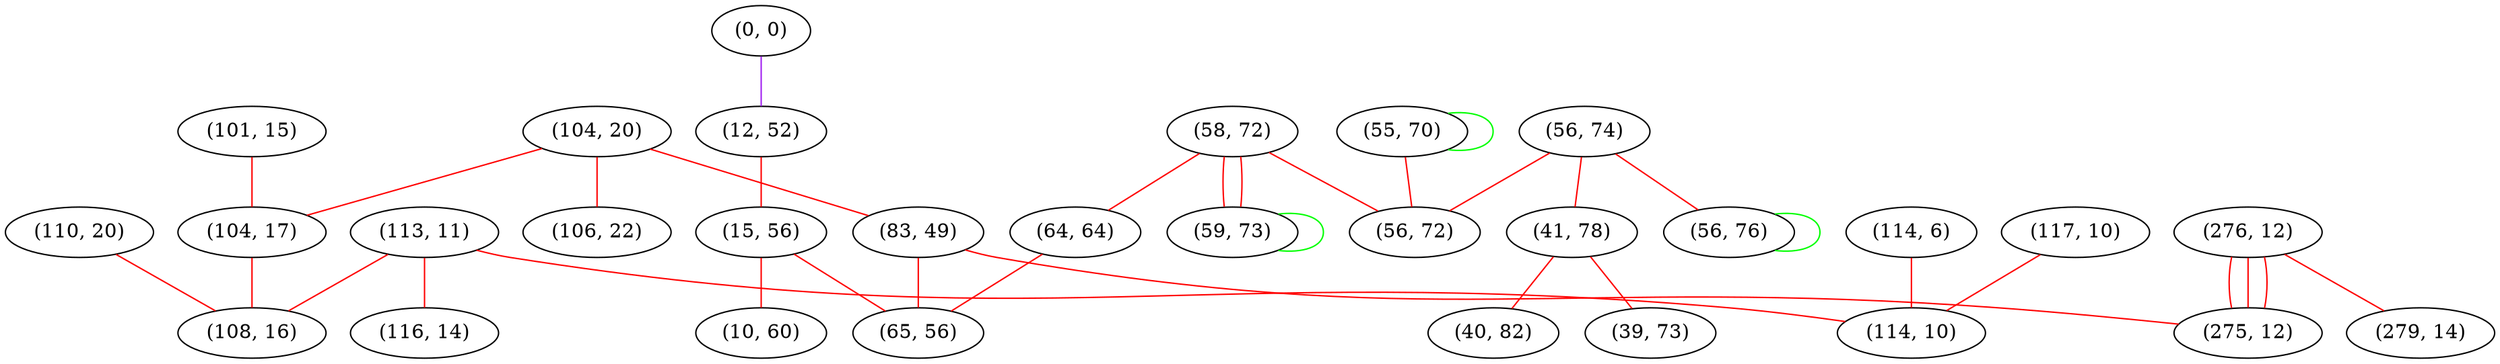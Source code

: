 graph "" {
"(113, 11)";
"(114, 6)";
"(104, 20)";
"(58, 72)";
"(64, 64)";
"(55, 70)";
"(106, 22)";
"(56, 74)";
"(276, 12)";
"(41, 78)";
"(83, 49)";
"(0, 0)";
"(101, 15)";
"(104, 17)";
"(110, 20)";
"(59, 73)";
"(116, 14)";
"(39, 73)";
"(12, 52)";
"(15, 56)";
"(279, 14)";
"(117, 10)";
"(40, 82)";
"(56, 76)";
"(65, 56)";
"(56, 72)";
"(275, 12)";
"(108, 16)";
"(114, 10)";
"(10, 60)";
"(113, 11)" -- "(114, 10)"  [color=red, key=0, weight=1];
"(113, 11)" -- "(116, 14)"  [color=red, key=0, weight=1];
"(113, 11)" -- "(108, 16)"  [color=red, key=0, weight=1];
"(114, 6)" -- "(114, 10)"  [color=red, key=0, weight=1];
"(104, 20)" -- "(106, 22)"  [color=red, key=0, weight=1];
"(104, 20)" -- "(104, 17)"  [color=red, key=0, weight=1];
"(104, 20)" -- "(83, 49)"  [color=red, key=0, weight=1];
"(58, 72)" -- "(64, 64)"  [color=red, key=0, weight=1];
"(58, 72)" -- "(59, 73)"  [color=red, key=0, weight=1];
"(58, 72)" -- "(59, 73)"  [color=red, key=1, weight=1];
"(58, 72)" -- "(56, 72)"  [color=red, key=0, weight=1];
"(64, 64)" -- "(65, 56)"  [color=red, key=0, weight=1];
"(55, 70)" -- "(55, 70)"  [color=green, key=0, weight=2];
"(55, 70)" -- "(56, 72)"  [color=red, key=0, weight=1];
"(56, 74)" -- "(56, 72)"  [color=red, key=0, weight=1];
"(56, 74)" -- "(41, 78)"  [color=red, key=0, weight=1];
"(56, 74)" -- "(56, 76)"  [color=red, key=0, weight=1];
"(276, 12)" -- "(279, 14)"  [color=red, key=0, weight=1];
"(276, 12)" -- "(275, 12)"  [color=red, key=0, weight=1];
"(276, 12)" -- "(275, 12)"  [color=red, key=1, weight=1];
"(276, 12)" -- "(275, 12)"  [color=red, key=2, weight=1];
"(41, 78)" -- "(39, 73)"  [color=red, key=0, weight=1];
"(41, 78)" -- "(40, 82)"  [color=red, key=0, weight=1];
"(83, 49)" -- "(65, 56)"  [color=red, key=0, weight=1];
"(83, 49)" -- "(275, 12)"  [color=red, key=0, weight=1];
"(0, 0)" -- "(12, 52)"  [color=purple, key=0, weight=4];
"(101, 15)" -- "(104, 17)"  [color=red, key=0, weight=1];
"(104, 17)" -- "(108, 16)"  [color=red, key=0, weight=1];
"(110, 20)" -- "(108, 16)"  [color=red, key=0, weight=1];
"(59, 73)" -- "(59, 73)"  [color=green, key=0, weight=2];
"(12, 52)" -- "(15, 56)"  [color=red, key=0, weight=1];
"(15, 56)" -- "(65, 56)"  [color=red, key=0, weight=1];
"(15, 56)" -- "(10, 60)"  [color=red, key=0, weight=1];
"(117, 10)" -- "(114, 10)"  [color=red, key=0, weight=1];
"(56, 76)" -- "(56, 76)"  [color=green, key=0, weight=2];
}
